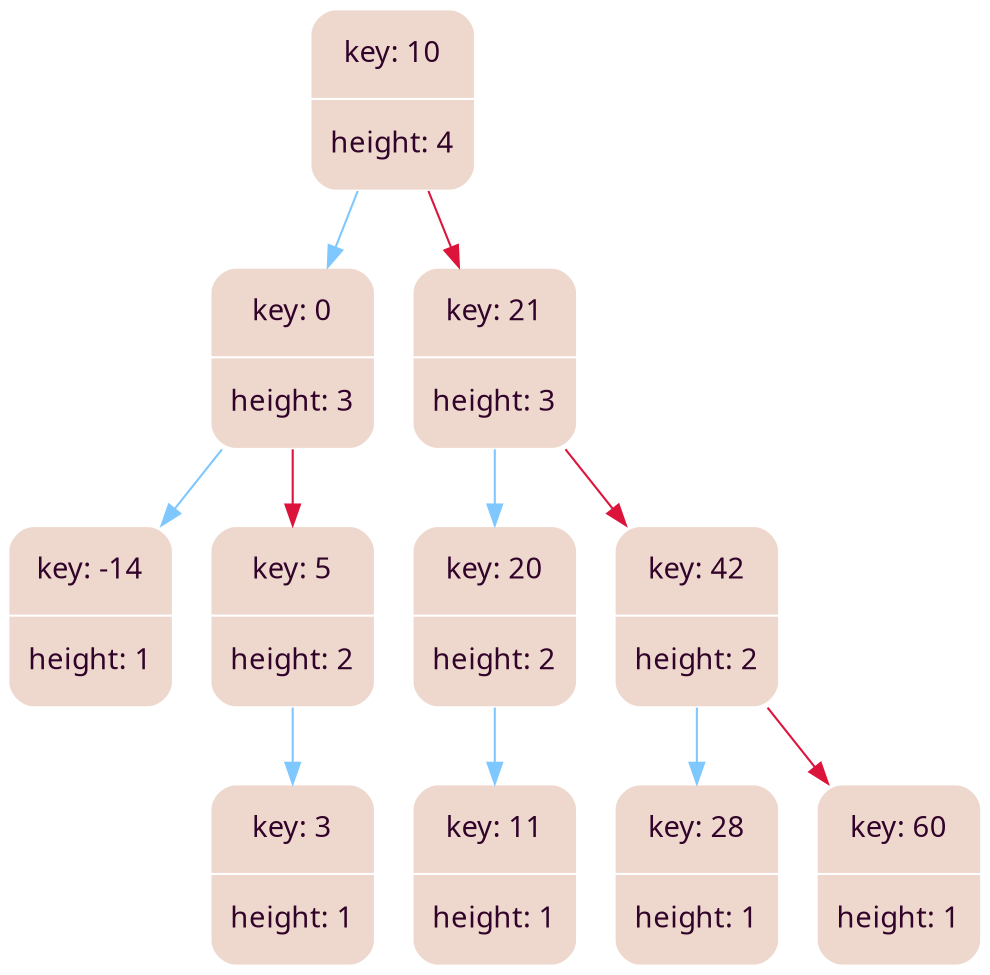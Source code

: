 digraph   
{
rankdir = ""
splines = "true"

node0x6030000002b0 [shape      = "Mrecord", width = 1.1, height = 1.21,  fillcolor   = "#eed8cd", style = "filled", fontcolor= " #31032A", fontname = "Calibri", color = "white", label = "{key: 10| height: 4}"]
node0x6030000002b0 -> node0x6030000002e0 [color = "#7FC7FF", style = "", constraint = true, fillcolor = "#7FC7FF",   fontcolor = "", fontname = "Calibri", label = ""];
node0x6030000002e0 [shape      = "Mrecord", width = 1.1, height = 1.21,  fillcolor   = "#eed8cd", style = "filled", fontcolor= " #31032A", fontname = "Calibri", color = "white", label = "{key: 0| height: 3}"]
node0x6030000002e0 -> node0x603000000310 [color = "#7FC7FF", style = "", constraint = true, fillcolor = "#7FC7FF",   fontcolor = "", fontname = "Calibri", label = ""];
node0x603000000310 [shape      = "Mrecord", width = 1.1, height = 1.21,  fillcolor   = "#eed8cd", style = "filled", fontcolor= " #31032A", fontname = "Calibri", color = "white", label = "{key: -14| height: 1}"]
node0x6030000002e0 -> node0x603000000340 [color = "#DC143C", style = "", constraint = true, fillcolor = "#DC143C",   fontcolor = "", fontname = "Calibri", label = ""];
node0x603000000340 [shape      = "Mrecord", width = 1.1, height = 1.21,  fillcolor   = "#eed8cd", style = "filled", fontcolor= " #31032A", fontname = "Calibri", color = "white", label = "{key: 5| height: 2}"]
node0x603000000340 -> node0x603000000370 [color = "#7FC7FF", style = "", constraint = true, fillcolor = "#7FC7FF",   fontcolor = "", fontname = "Calibri", label = ""];
node0x603000000370 [shape      = "Mrecord", width = 1.1, height = 1.21,  fillcolor   = "#eed8cd", style = "filled", fontcolor= " #31032A", fontname = "Calibri", color = "white", label = "{key: 3| height: 1}"]
node0x6030000002b0 -> node0x6030000003a0 [color = "#DC143C", style = "", constraint = true, fillcolor = "#DC143C",   fontcolor = "", fontname = "Calibri", label = ""];
node0x6030000003a0 [shape      = "Mrecord", width = 1.1, height = 1.21,  fillcolor   = "#eed8cd", style = "filled", fontcolor= " #31032A", fontname = "Calibri", color = "white", label = "{key: 21| height: 3}"]
node0x6030000003a0 -> node0x6030000003d0 [color = "#7FC7FF", style = "", constraint = true, fillcolor = "#7FC7FF",   fontcolor = "", fontname = "Calibri", label = ""];
node0x6030000003d0 [shape      = "Mrecord", width = 1.1, height = 1.21,  fillcolor   = "#eed8cd", style = "filled", fontcolor= " #31032A", fontname = "Calibri", color = "white", label = "{key: 20| height: 2}"]
node0x6030000003d0 -> node0x603000000400 [color = "#7FC7FF", style = "", constraint = true, fillcolor = "#7FC7FF",   fontcolor = "", fontname = "Calibri", label = ""];
node0x603000000400 [shape      = "Mrecord", width = 1.1, height = 1.21,  fillcolor   = "#eed8cd", style = "filled", fontcolor= " #31032A", fontname = "Calibri", color = "white", label = "{key: 11| height: 1}"]
node0x6030000003a0 -> node0x603000000430 [color = "#DC143C", style = "", constraint = true, fillcolor = "#DC143C",   fontcolor = "", fontname = "Calibri", label = ""];
node0x603000000430 [shape      = "Mrecord", width = 1.1, height = 1.21,  fillcolor   = "#eed8cd", style = "filled", fontcolor= " #31032A", fontname = "Calibri", color = "white", label = "{key: 42| height: 2}"]
node0x603000000430 -> node0x603000000460 [color = "#7FC7FF", style = "", constraint = true, fillcolor = "#7FC7FF",   fontcolor = "", fontname = "Calibri", label = ""];
node0x603000000460 [shape      = "Mrecord", width = 1.1, height = 1.21,  fillcolor   = "#eed8cd", style = "filled", fontcolor= " #31032A", fontname = "Calibri", color = "white", label = "{key: 28| height: 1}"]
node0x603000000430 -> node0x603000000490 [color = "#DC143C", style = "", constraint = true, fillcolor = "#DC143C",   fontcolor = "", fontname = "Calibri", label = ""];
node0x603000000490 [shape      = "Mrecord", width = 1.1, height = 1.21,  fillcolor   = "#eed8cd", style = "filled", fontcolor= " #31032A", fontname = "Calibri", color = "white", label = "{key: 60| height: 1}"]
}
